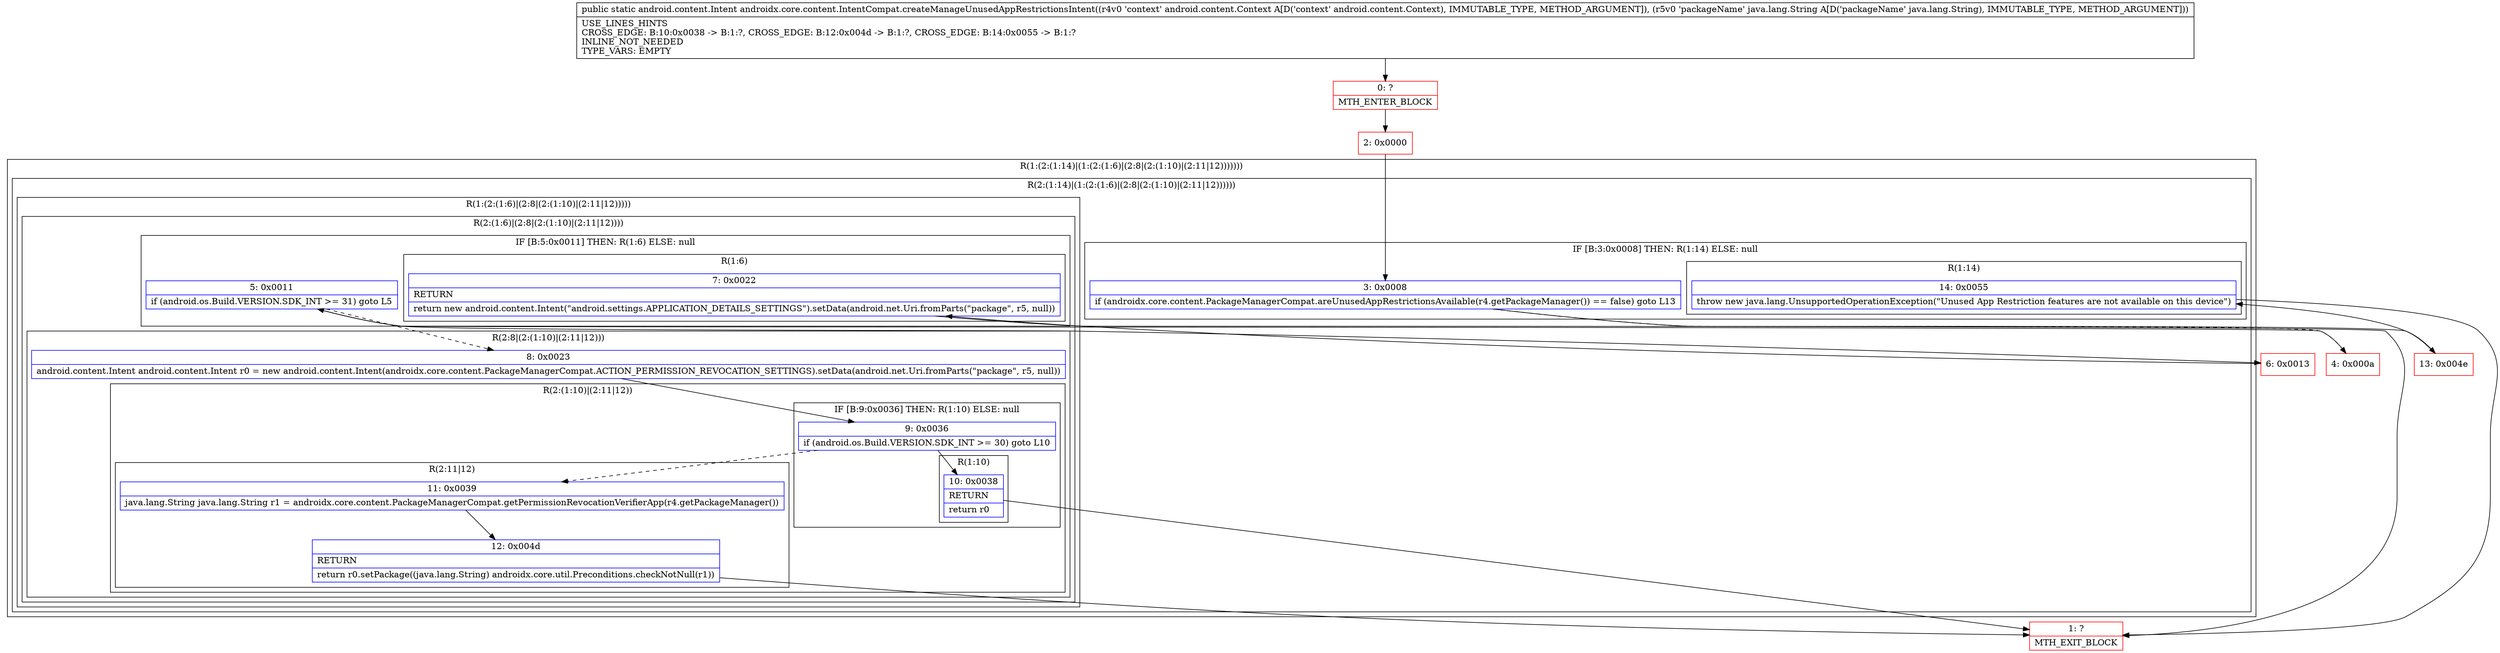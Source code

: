 digraph "CFG forandroidx.core.content.IntentCompat.createManageUnusedAppRestrictionsIntent(Landroid\/content\/Context;Ljava\/lang\/String;)Landroid\/content\/Intent;" {
subgraph cluster_Region_497293379 {
label = "R(1:(2:(1:14)|(1:(2:(1:6)|(2:8|(2:(1:10)|(2:11|12)))))))";
node [shape=record,color=blue];
subgraph cluster_Region_229432073 {
label = "R(2:(1:14)|(1:(2:(1:6)|(2:8|(2:(1:10)|(2:11|12))))))";
node [shape=record,color=blue];
subgraph cluster_IfRegion_1396345503 {
label = "IF [B:3:0x0008] THEN: R(1:14) ELSE: null";
node [shape=record,color=blue];
Node_3 [shape=record,label="{3\:\ 0x0008|if (androidx.core.content.PackageManagerCompat.areUnusedAppRestrictionsAvailable(r4.getPackageManager()) == false) goto L13\l}"];
subgraph cluster_Region_121324004 {
label = "R(1:14)";
node [shape=record,color=blue];
Node_14 [shape=record,label="{14\:\ 0x0055|throw new java.lang.UnsupportedOperationException(\"Unused App Restriction features are not available on this device\")\l}"];
}
}
subgraph cluster_Region_979384128 {
label = "R(1:(2:(1:6)|(2:8|(2:(1:10)|(2:11|12)))))";
node [shape=record,color=blue];
subgraph cluster_Region_1375717270 {
label = "R(2:(1:6)|(2:8|(2:(1:10)|(2:11|12))))";
node [shape=record,color=blue];
subgraph cluster_IfRegion_1452724548 {
label = "IF [B:5:0x0011] THEN: R(1:6) ELSE: null";
node [shape=record,color=blue];
Node_5 [shape=record,label="{5\:\ 0x0011|if (android.os.Build.VERSION.SDK_INT \>= 31) goto L5\l}"];
subgraph cluster_Region_201297427 {
label = "R(1:6)";
node [shape=record,color=blue];
Node_7 [shape=record,label="{7\:\ 0x0022|RETURN\l|return new android.content.Intent(\"android.settings.APPLICATION_DETAILS_SETTINGS\").setData(android.net.Uri.fromParts(\"package\", r5, null))\l}"];
}
}
subgraph cluster_Region_1130652483 {
label = "R(2:8|(2:(1:10)|(2:11|12)))";
node [shape=record,color=blue];
Node_8 [shape=record,label="{8\:\ 0x0023|android.content.Intent android.content.Intent r0 = new android.content.Intent(androidx.core.content.PackageManagerCompat.ACTION_PERMISSION_REVOCATION_SETTINGS).setData(android.net.Uri.fromParts(\"package\", r5, null))\l}"];
subgraph cluster_Region_815686171 {
label = "R(2:(1:10)|(2:11|12))";
node [shape=record,color=blue];
subgraph cluster_IfRegion_536002793 {
label = "IF [B:9:0x0036] THEN: R(1:10) ELSE: null";
node [shape=record,color=blue];
Node_9 [shape=record,label="{9\:\ 0x0036|if (android.os.Build.VERSION.SDK_INT \>= 30) goto L10\l}"];
subgraph cluster_Region_6199303 {
label = "R(1:10)";
node [shape=record,color=blue];
Node_10 [shape=record,label="{10\:\ 0x0038|RETURN\l|return r0\l}"];
}
}
subgraph cluster_Region_1008718358 {
label = "R(2:11|12)";
node [shape=record,color=blue];
Node_11 [shape=record,label="{11\:\ 0x0039|java.lang.String java.lang.String r1 = androidx.core.content.PackageManagerCompat.getPermissionRevocationVerifierApp(r4.getPackageManager())\l}"];
Node_12 [shape=record,label="{12\:\ 0x004d|RETURN\l|return r0.setPackage((java.lang.String) androidx.core.util.Preconditions.checkNotNull(r1))\l}"];
}
}
}
}
}
}
}
Node_0 [shape=record,color=red,label="{0\:\ ?|MTH_ENTER_BLOCK\l}"];
Node_2 [shape=record,color=red,label="{2\:\ 0x0000}"];
Node_4 [shape=record,color=red,label="{4\:\ 0x000a}"];
Node_6 [shape=record,color=red,label="{6\:\ 0x0013}"];
Node_1 [shape=record,color=red,label="{1\:\ ?|MTH_EXIT_BLOCK\l}"];
Node_13 [shape=record,color=red,label="{13\:\ 0x004e}"];
MethodNode[shape=record,label="{public static android.content.Intent androidx.core.content.IntentCompat.createManageUnusedAppRestrictionsIntent((r4v0 'context' android.content.Context A[D('context' android.content.Context), IMMUTABLE_TYPE, METHOD_ARGUMENT]), (r5v0 'packageName' java.lang.String A[D('packageName' java.lang.String), IMMUTABLE_TYPE, METHOD_ARGUMENT]))  | USE_LINES_HINTS\lCROSS_EDGE: B:10:0x0038 \-\> B:1:?, CROSS_EDGE: B:12:0x004d \-\> B:1:?, CROSS_EDGE: B:14:0x0055 \-\> B:1:?\lINLINE_NOT_NEEDED\lTYPE_VARS: EMPTY\l}"];
MethodNode -> Node_0;Node_3 -> Node_4[style=dashed];
Node_3 -> Node_13;
Node_14 -> Node_1;
Node_5 -> Node_6;
Node_5 -> Node_8[style=dashed];
Node_7 -> Node_1;
Node_8 -> Node_9;
Node_9 -> Node_10;
Node_9 -> Node_11[style=dashed];
Node_10 -> Node_1;
Node_11 -> Node_12;
Node_12 -> Node_1;
Node_0 -> Node_2;
Node_2 -> Node_3;
Node_4 -> Node_5;
Node_6 -> Node_7;
Node_13 -> Node_14;
}

